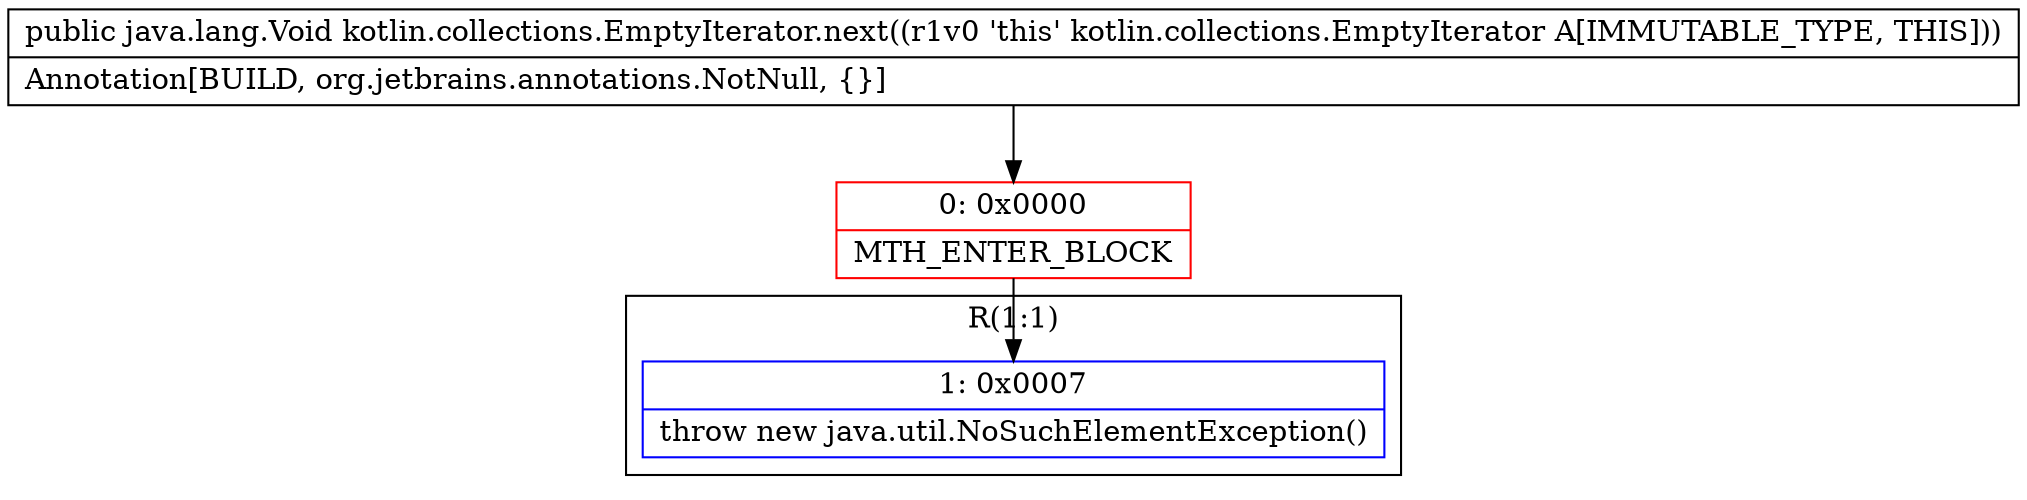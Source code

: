 digraph "CFG forkotlin.collections.EmptyIterator.next()Ljava\/lang\/Void;" {
subgraph cluster_Region_919141081 {
label = "R(1:1)";
node [shape=record,color=blue];
Node_1 [shape=record,label="{1\:\ 0x0007|throw new java.util.NoSuchElementException()\l}"];
}
Node_0 [shape=record,color=red,label="{0\:\ 0x0000|MTH_ENTER_BLOCK\l}"];
MethodNode[shape=record,label="{public java.lang.Void kotlin.collections.EmptyIterator.next((r1v0 'this' kotlin.collections.EmptyIterator A[IMMUTABLE_TYPE, THIS]))  | Annotation[BUILD, org.jetbrains.annotations.NotNull, \{\}]\l}"];
MethodNode -> Node_0;
Node_0 -> Node_1;
}

